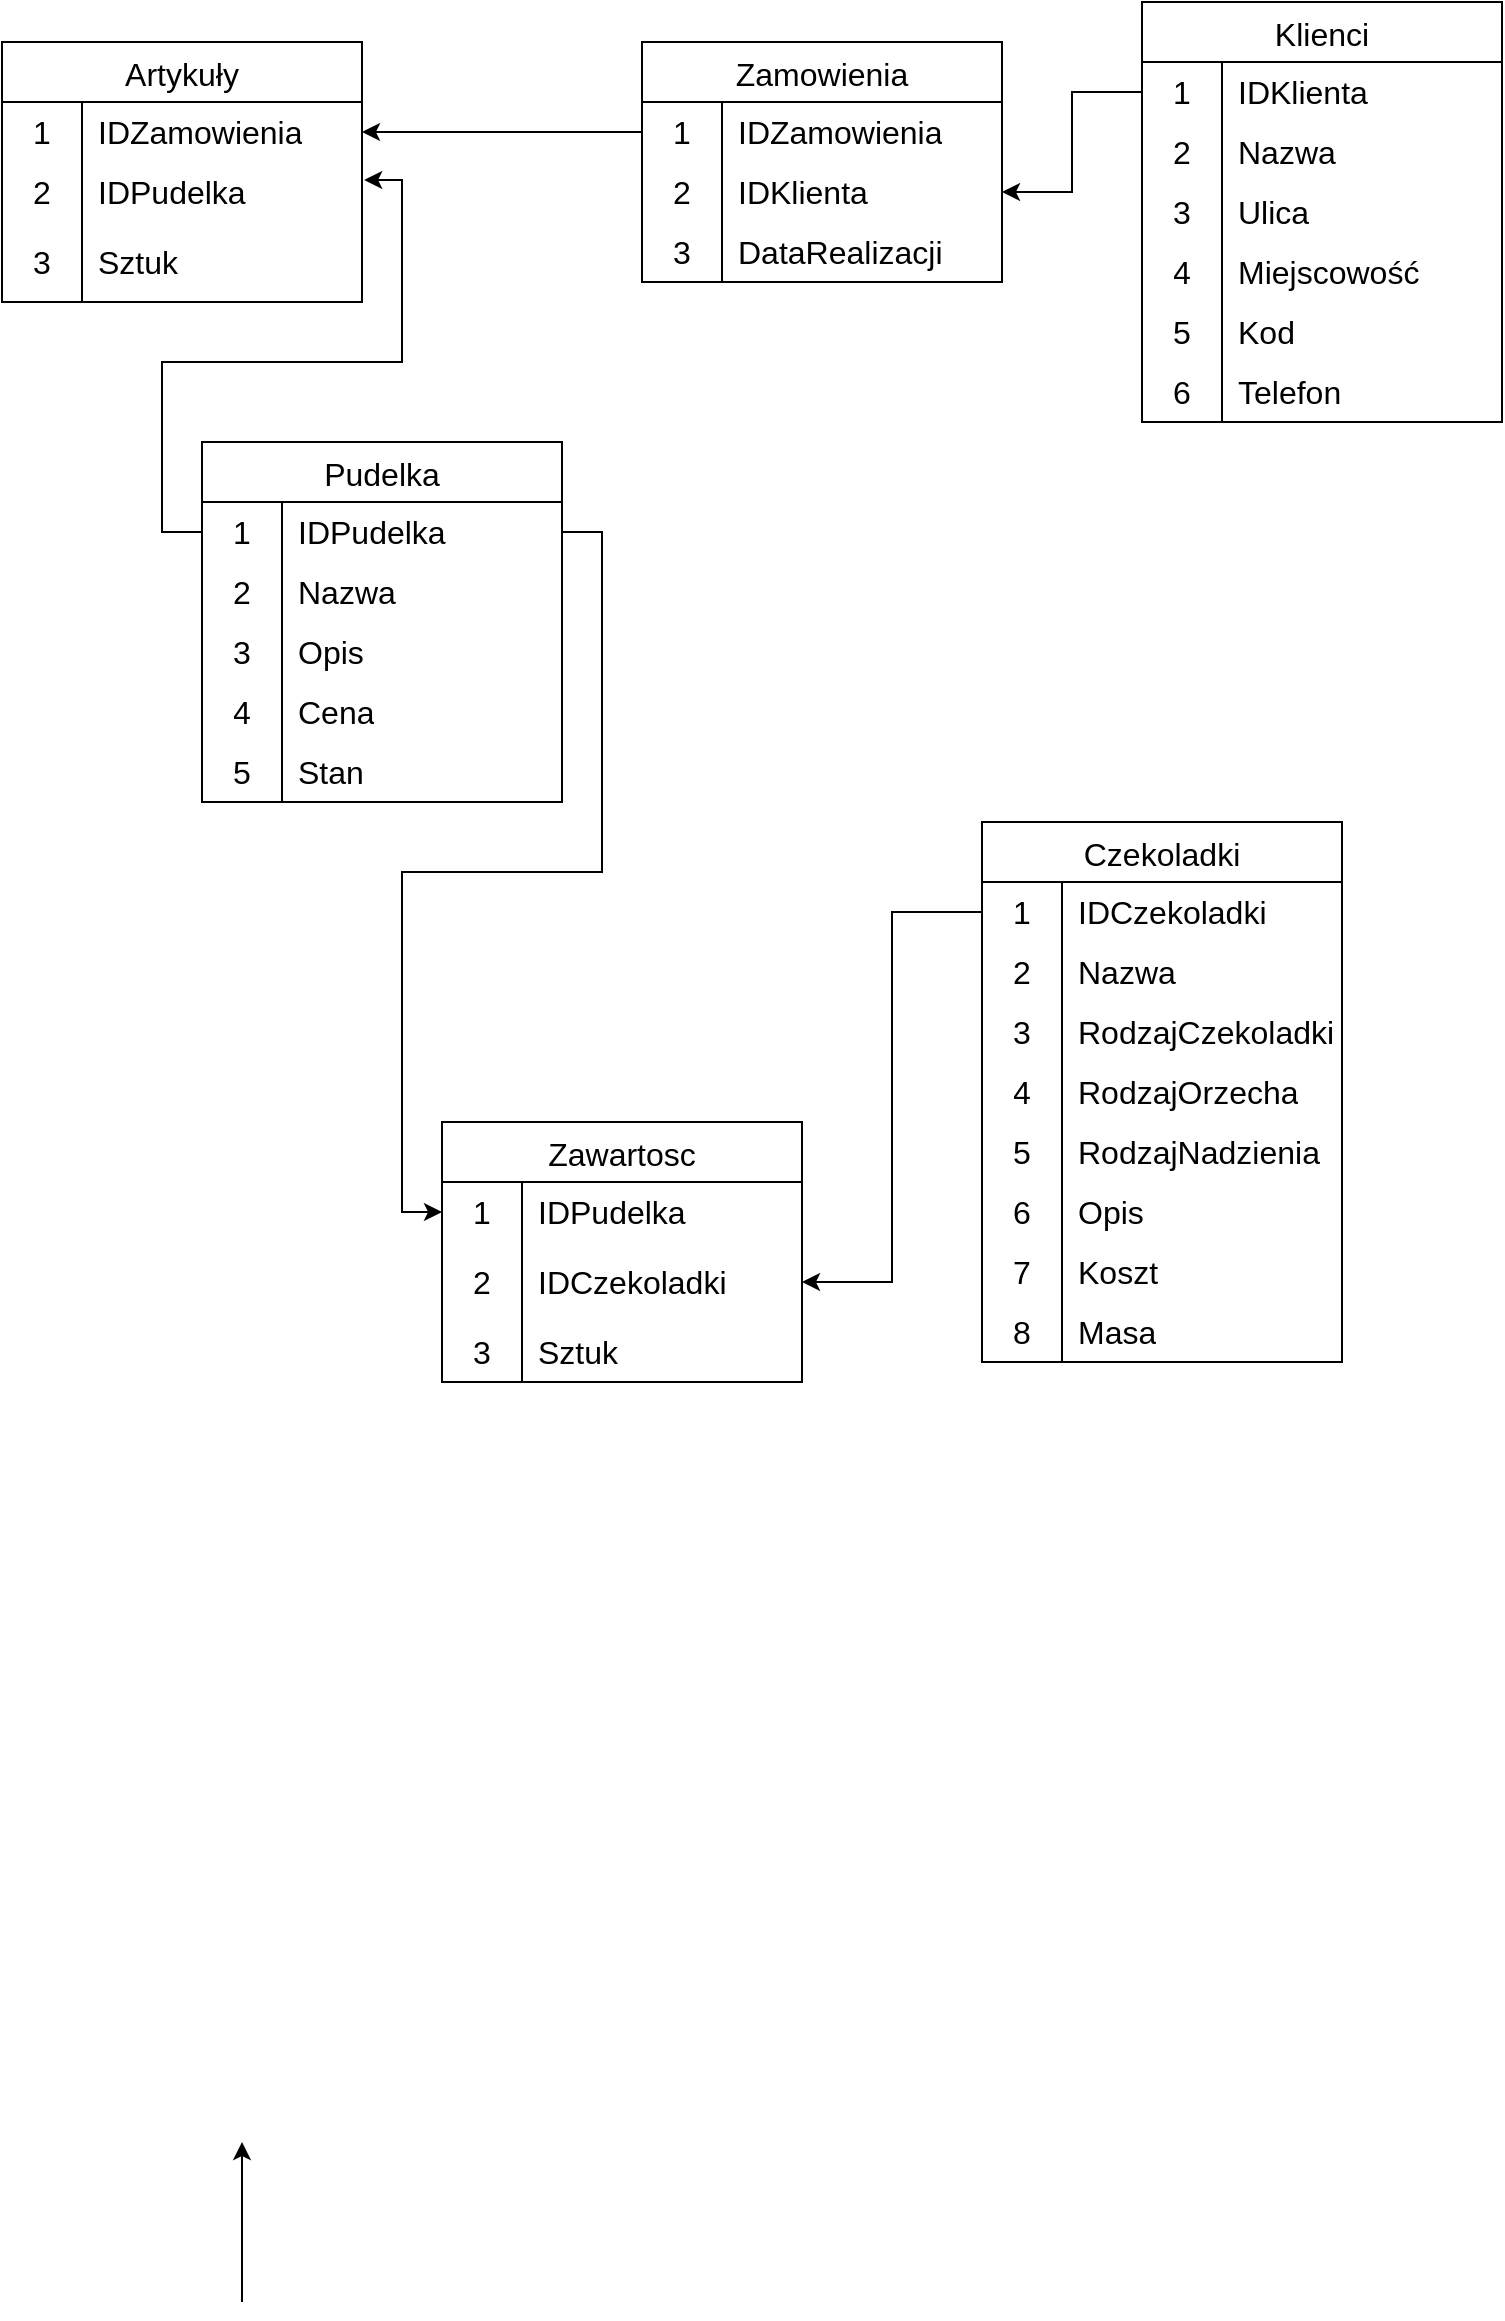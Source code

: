 <mxfile version="22.0.4" type="device">
  <diagram name="Strona-1" id="Djix0pDUNq-ERYl2Gvll">
    <mxGraphModel dx="1434" dy="1951" grid="1" gridSize="10" guides="1" tooltips="1" connect="1" arrows="1" fold="1" page="1" pageScale="1" pageWidth="827" pageHeight="1169" math="0" shadow="0">
      <root>
        <mxCell id="0" />
        <mxCell id="1" parent="0" />
        <mxCell id="g-p09Pw6jX6x4Bj4wMDQ-86" value="" style="edgeStyle=orthogonalEdgeStyle;rounded=0;orthogonalLoop=1;jettySize=auto;html=1;" parent="1" edge="1">
          <mxGeometry relative="1" as="geometry">
            <mxPoint x="140" as="sourcePoint" />
            <mxPoint x="140" y="-80" as="targetPoint" />
          </mxGeometry>
        </mxCell>
        <mxCell id="g-p09Pw6jX6x4Bj4wMDQ-139" value="Artykuły" style="shape=table;startSize=30;container=1;collapsible=0;childLayout=tableLayout;fixedRows=1;rowLines=0;fontStyle=0;strokeColor=default;fontSize=16;" parent="1" vertex="1">
          <mxGeometry x="20" y="-1130" width="180" height="130" as="geometry" />
        </mxCell>
        <mxCell id="g-p09Pw6jX6x4Bj4wMDQ-140" value="" style="shape=tableRow;horizontal=0;startSize=0;swimlaneHead=0;swimlaneBody=0;top=0;left=0;bottom=0;right=0;collapsible=0;dropTarget=0;fillColor=none;points=[[0,0.5],[1,0.5]];portConstraint=eastwest;strokeColor=inherit;fontSize=16;" parent="g-p09Pw6jX6x4Bj4wMDQ-139" vertex="1">
          <mxGeometry y="30" width="180" height="30" as="geometry" />
        </mxCell>
        <mxCell id="g-p09Pw6jX6x4Bj4wMDQ-141" value="1" style="shape=partialRectangle;html=1;whiteSpace=wrap;connectable=0;fillColor=none;top=0;left=0;bottom=0;right=0;overflow=hidden;pointerEvents=1;strokeColor=inherit;fontSize=16;" parent="g-p09Pw6jX6x4Bj4wMDQ-140" vertex="1">
          <mxGeometry width="40" height="30" as="geometry">
            <mxRectangle width="40" height="30" as="alternateBounds" />
          </mxGeometry>
        </mxCell>
        <mxCell id="g-p09Pw6jX6x4Bj4wMDQ-142" value="IDZamowienia" style="shape=partialRectangle;html=1;whiteSpace=wrap;connectable=0;fillColor=none;top=0;left=0;bottom=0;right=0;align=left;spacingLeft=6;overflow=hidden;strokeColor=inherit;fontSize=16;" parent="g-p09Pw6jX6x4Bj4wMDQ-140" vertex="1">
          <mxGeometry x="40" width="140" height="30" as="geometry">
            <mxRectangle width="140" height="30" as="alternateBounds" />
          </mxGeometry>
        </mxCell>
        <mxCell id="g-p09Pw6jX6x4Bj4wMDQ-143" value="" style="shape=tableRow;horizontal=0;startSize=0;swimlaneHead=0;swimlaneBody=0;top=0;left=0;bottom=0;right=0;collapsible=0;dropTarget=0;fillColor=none;points=[[0,0.5],[1,0.5]];portConstraint=eastwest;strokeColor=inherit;fontSize=16;" parent="g-p09Pw6jX6x4Bj4wMDQ-139" vertex="1">
          <mxGeometry y="60" width="180" height="30" as="geometry" />
        </mxCell>
        <mxCell id="g-p09Pw6jX6x4Bj4wMDQ-144" value="2" style="shape=partialRectangle;html=1;whiteSpace=wrap;connectable=0;fillColor=none;top=0;left=0;bottom=0;right=0;overflow=hidden;strokeColor=inherit;fontSize=16;" parent="g-p09Pw6jX6x4Bj4wMDQ-143" vertex="1">
          <mxGeometry width="40" height="30" as="geometry">
            <mxRectangle width="40" height="30" as="alternateBounds" />
          </mxGeometry>
        </mxCell>
        <mxCell id="g-p09Pw6jX6x4Bj4wMDQ-145" value="IDPudelka" style="shape=partialRectangle;html=1;whiteSpace=wrap;connectable=0;fillColor=none;top=0;left=0;bottom=0;right=0;align=left;spacingLeft=6;overflow=hidden;strokeColor=inherit;fontSize=16;" parent="g-p09Pw6jX6x4Bj4wMDQ-143" vertex="1">
          <mxGeometry x="40" width="140" height="30" as="geometry">
            <mxRectangle width="140" height="30" as="alternateBounds" />
          </mxGeometry>
        </mxCell>
        <mxCell id="g-p09Pw6jX6x4Bj4wMDQ-146" value="" style="shape=tableRow;horizontal=0;startSize=0;swimlaneHead=0;swimlaneBody=0;top=0;left=0;bottom=0;right=0;collapsible=0;dropTarget=0;fillColor=none;points=[[0,0.5],[1,0.5]];portConstraint=eastwest;strokeColor=inherit;fontSize=16;" parent="g-p09Pw6jX6x4Bj4wMDQ-139" vertex="1">
          <mxGeometry y="90" width="180" height="40" as="geometry" />
        </mxCell>
        <mxCell id="g-p09Pw6jX6x4Bj4wMDQ-147" value="3" style="shape=partialRectangle;html=1;whiteSpace=wrap;connectable=0;fillColor=none;top=0;left=0;bottom=0;right=0;overflow=hidden;strokeColor=inherit;fontSize=16;" parent="g-p09Pw6jX6x4Bj4wMDQ-146" vertex="1">
          <mxGeometry width="40" height="40" as="geometry">
            <mxRectangle width="40" height="40" as="alternateBounds" />
          </mxGeometry>
        </mxCell>
        <mxCell id="g-p09Pw6jX6x4Bj4wMDQ-148" value="Sztuk" style="shape=partialRectangle;html=1;whiteSpace=wrap;connectable=0;fillColor=none;top=0;left=0;bottom=0;right=0;align=left;spacingLeft=6;overflow=hidden;strokeColor=inherit;fontSize=16;" parent="g-p09Pw6jX6x4Bj4wMDQ-146" vertex="1">
          <mxGeometry x="40" width="140" height="40" as="geometry">
            <mxRectangle width="140" height="40" as="alternateBounds" />
          </mxGeometry>
        </mxCell>
        <mxCell id="g-p09Pw6jX6x4Bj4wMDQ-149" value="Zamowienia" style="shape=table;startSize=30;container=1;collapsible=0;childLayout=tableLayout;fixedRows=1;rowLines=0;fontStyle=0;strokeColor=default;fontSize=16;" parent="1" vertex="1">
          <mxGeometry x="340" y="-1130" width="180" height="120" as="geometry" />
        </mxCell>
        <mxCell id="g-p09Pw6jX6x4Bj4wMDQ-150" value="" style="shape=tableRow;horizontal=0;startSize=0;swimlaneHead=0;swimlaneBody=0;top=0;left=0;bottom=0;right=0;collapsible=0;dropTarget=0;fillColor=none;points=[[0,0.5],[1,0.5]];portConstraint=eastwest;strokeColor=inherit;fontSize=16;" parent="g-p09Pw6jX6x4Bj4wMDQ-149" vertex="1">
          <mxGeometry y="30" width="180" height="30" as="geometry" />
        </mxCell>
        <mxCell id="g-p09Pw6jX6x4Bj4wMDQ-151" value="1" style="shape=partialRectangle;html=1;whiteSpace=wrap;connectable=0;fillColor=none;top=0;left=0;bottom=0;right=0;overflow=hidden;pointerEvents=1;strokeColor=inherit;fontSize=16;" parent="g-p09Pw6jX6x4Bj4wMDQ-150" vertex="1">
          <mxGeometry width="40" height="30" as="geometry">
            <mxRectangle width="40" height="30" as="alternateBounds" />
          </mxGeometry>
        </mxCell>
        <mxCell id="g-p09Pw6jX6x4Bj4wMDQ-152" value="IDZamowienia" style="shape=partialRectangle;html=1;whiteSpace=wrap;connectable=0;fillColor=none;top=0;left=0;bottom=0;right=0;align=left;spacingLeft=6;overflow=hidden;strokeColor=inherit;fontSize=16;" parent="g-p09Pw6jX6x4Bj4wMDQ-150" vertex="1">
          <mxGeometry x="40" width="140" height="30" as="geometry">
            <mxRectangle width="140" height="30" as="alternateBounds" />
          </mxGeometry>
        </mxCell>
        <mxCell id="g-p09Pw6jX6x4Bj4wMDQ-153" value="" style="shape=tableRow;horizontal=0;startSize=0;swimlaneHead=0;swimlaneBody=0;top=0;left=0;bottom=0;right=0;collapsible=0;dropTarget=0;fillColor=none;points=[[0,0.5],[1,0.5]];portConstraint=eastwest;strokeColor=inherit;fontSize=16;" parent="g-p09Pw6jX6x4Bj4wMDQ-149" vertex="1">
          <mxGeometry y="60" width="180" height="30" as="geometry" />
        </mxCell>
        <mxCell id="g-p09Pw6jX6x4Bj4wMDQ-154" value="2" style="shape=partialRectangle;html=1;whiteSpace=wrap;connectable=0;fillColor=none;top=0;left=0;bottom=0;right=0;overflow=hidden;strokeColor=inherit;fontSize=16;" parent="g-p09Pw6jX6x4Bj4wMDQ-153" vertex="1">
          <mxGeometry width="40" height="30" as="geometry">
            <mxRectangle width="40" height="30" as="alternateBounds" />
          </mxGeometry>
        </mxCell>
        <mxCell id="g-p09Pw6jX6x4Bj4wMDQ-155" value="IDKlienta" style="shape=partialRectangle;html=1;whiteSpace=wrap;connectable=0;fillColor=none;top=0;left=0;bottom=0;right=0;align=left;spacingLeft=6;overflow=hidden;strokeColor=inherit;fontSize=16;" parent="g-p09Pw6jX6x4Bj4wMDQ-153" vertex="1">
          <mxGeometry x="40" width="140" height="30" as="geometry">
            <mxRectangle width="140" height="30" as="alternateBounds" />
          </mxGeometry>
        </mxCell>
        <mxCell id="g-p09Pw6jX6x4Bj4wMDQ-156" value="" style="shape=tableRow;horizontal=0;startSize=0;swimlaneHead=0;swimlaneBody=0;top=0;left=0;bottom=0;right=0;collapsible=0;dropTarget=0;fillColor=none;points=[[0,0.5],[1,0.5]];portConstraint=eastwest;strokeColor=inherit;fontSize=16;" parent="g-p09Pw6jX6x4Bj4wMDQ-149" vertex="1">
          <mxGeometry y="90" width="180" height="30" as="geometry" />
        </mxCell>
        <mxCell id="g-p09Pw6jX6x4Bj4wMDQ-157" value="3" style="shape=partialRectangle;html=1;whiteSpace=wrap;connectable=0;fillColor=none;top=0;left=0;bottom=0;right=0;overflow=hidden;strokeColor=inherit;fontSize=16;" parent="g-p09Pw6jX6x4Bj4wMDQ-156" vertex="1">
          <mxGeometry width="40" height="30" as="geometry">
            <mxRectangle width="40" height="30" as="alternateBounds" />
          </mxGeometry>
        </mxCell>
        <mxCell id="g-p09Pw6jX6x4Bj4wMDQ-158" value="DataRealizacji" style="shape=partialRectangle;html=1;whiteSpace=wrap;connectable=0;fillColor=none;top=0;left=0;bottom=0;right=0;align=left;spacingLeft=6;overflow=hidden;strokeColor=inherit;fontSize=16;" parent="g-p09Pw6jX6x4Bj4wMDQ-156" vertex="1">
          <mxGeometry x="40" width="140" height="30" as="geometry">
            <mxRectangle width="140" height="30" as="alternateBounds" />
          </mxGeometry>
        </mxCell>
        <mxCell id="g-p09Pw6jX6x4Bj4wMDQ-169" value="Pudelka" style="shape=table;startSize=30;container=1;collapsible=0;childLayout=tableLayout;fixedRows=1;rowLines=0;fontStyle=0;strokeColor=default;fontSize=16;" parent="1" vertex="1">
          <mxGeometry x="120" y="-930" width="180" height="180" as="geometry" />
        </mxCell>
        <mxCell id="g-p09Pw6jX6x4Bj4wMDQ-170" value="" style="shape=tableRow;horizontal=0;startSize=0;swimlaneHead=0;swimlaneBody=0;top=0;left=0;bottom=0;right=0;collapsible=0;dropTarget=0;fillColor=none;points=[[0,0.5],[1,0.5]];portConstraint=eastwest;strokeColor=inherit;fontSize=16;" parent="g-p09Pw6jX6x4Bj4wMDQ-169" vertex="1">
          <mxGeometry y="30" width="180" height="30" as="geometry" />
        </mxCell>
        <mxCell id="g-p09Pw6jX6x4Bj4wMDQ-171" value="1" style="shape=partialRectangle;html=1;whiteSpace=wrap;connectable=0;fillColor=none;top=0;left=0;bottom=0;right=0;overflow=hidden;pointerEvents=1;strokeColor=inherit;fontSize=16;" parent="g-p09Pw6jX6x4Bj4wMDQ-170" vertex="1">
          <mxGeometry width="40" height="30" as="geometry">
            <mxRectangle width="40" height="30" as="alternateBounds" />
          </mxGeometry>
        </mxCell>
        <mxCell id="g-p09Pw6jX6x4Bj4wMDQ-172" value="IDPudelka" style="shape=partialRectangle;html=1;whiteSpace=wrap;connectable=0;fillColor=none;top=0;left=0;bottom=0;right=0;align=left;spacingLeft=6;overflow=hidden;strokeColor=inherit;fontSize=16;" parent="g-p09Pw6jX6x4Bj4wMDQ-170" vertex="1">
          <mxGeometry x="40" width="140" height="30" as="geometry">
            <mxRectangle width="140" height="30" as="alternateBounds" />
          </mxGeometry>
        </mxCell>
        <mxCell id="g-p09Pw6jX6x4Bj4wMDQ-173" value="" style="shape=tableRow;horizontal=0;startSize=0;swimlaneHead=0;swimlaneBody=0;top=0;left=0;bottom=0;right=0;collapsible=0;dropTarget=0;fillColor=none;points=[[0,0.5],[1,0.5]];portConstraint=eastwest;strokeColor=inherit;fontSize=16;" parent="g-p09Pw6jX6x4Bj4wMDQ-169" vertex="1">
          <mxGeometry y="60" width="180" height="30" as="geometry" />
        </mxCell>
        <mxCell id="g-p09Pw6jX6x4Bj4wMDQ-174" value="2" style="shape=partialRectangle;html=1;whiteSpace=wrap;connectable=0;fillColor=none;top=0;left=0;bottom=0;right=0;overflow=hidden;strokeColor=inherit;fontSize=16;" parent="g-p09Pw6jX6x4Bj4wMDQ-173" vertex="1">
          <mxGeometry width="40" height="30" as="geometry">
            <mxRectangle width="40" height="30" as="alternateBounds" />
          </mxGeometry>
        </mxCell>
        <mxCell id="g-p09Pw6jX6x4Bj4wMDQ-175" value="Nazwa" style="shape=partialRectangle;html=1;whiteSpace=wrap;connectable=0;fillColor=none;top=0;left=0;bottom=0;right=0;align=left;spacingLeft=6;overflow=hidden;strokeColor=inherit;fontSize=16;" parent="g-p09Pw6jX6x4Bj4wMDQ-173" vertex="1">
          <mxGeometry x="40" width="140" height="30" as="geometry">
            <mxRectangle width="140" height="30" as="alternateBounds" />
          </mxGeometry>
        </mxCell>
        <mxCell id="g-p09Pw6jX6x4Bj4wMDQ-176" value="" style="shape=tableRow;horizontal=0;startSize=0;swimlaneHead=0;swimlaneBody=0;top=0;left=0;bottom=0;right=0;collapsible=0;dropTarget=0;fillColor=none;points=[[0,0.5],[1,0.5]];portConstraint=eastwest;strokeColor=inherit;fontSize=16;" parent="g-p09Pw6jX6x4Bj4wMDQ-169" vertex="1">
          <mxGeometry y="90" width="180" height="30" as="geometry" />
        </mxCell>
        <mxCell id="g-p09Pw6jX6x4Bj4wMDQ-177" value="3" style="shape=partialRectangle;html=1;whiteSpace=wrap;connectable=0;fillColor=none;top=0;left=0;bottom=0;right=0;overflow=hidden;strokeColor=inherit;fontSize=16;" parent="g-p09Pw6jX6x4Bj4wMDQ-176" vertex="1">
          <mxGeometry width="40" height="30" as="geometry">
            <mxRectangle width="40" height="30" as="alternateBounds" />
          </mxGeometry>
        </mxCell>
        <mxCell id="g-p09Pw6jX6x4Bj4wMDQ-178" value="Opis" style="shape=partialRectangle;html=1;whiteSpace=wrap;connectable=0;fillColor=none;top=0;left=0;bottom=0;right=0;align=left;spacingLeft=6;overflow=hidden;strokeColor=inherit;fontSize=16;" parent="g-p09Pw6jX6x4Bj4wMDQ-176" vertex="1">
          <mxGeometry x="40" width="140" height="30" as="geometry">
            <mxRectangle width="140" height="30" as="alternateBounds" />
          </mxGeometry>
        </mxCell>
        <mxCell id="g-p09Pw6jX6x4Bj4wMDQ-256" value="" style="shape=tableRow;horizontal=0;startSize=0;swimlaneHead=0;swimlaneBody=0;top=0;left=0;bottom=0;right=0;collapsible=0;dropTarget=0;fillColor=none;points=[[0,0.5],[1,0.5]];portConstraint=eastwest;strokeColor=inherit;fontSize=16;" parent="g-p09Pw6jX6x4Bj4wMDQ-169" vertex="1">
          <mxGeometry y="120" width="180" height="30" as="geometry" />
        </mxCell>
        <mxCell id="g-p09Pw6jX6x4Bj4wMDQ-257" value="4" style="shape=partialRectangle;html=1;whiteSpace=wrap;connectable=0;fillColor=none;top=0;left=0;bottom=0;right=0;overflow=hidden;strokeColor=inherit;fontSize=16;" parent="g-p09Pw6jX6x4Bj4wMDQ-256" vertex="1">
          <mxGeometry width="40" height="30" as="geometry">
            <mxRectangle width="40" height="30" as="alternateBounds" />
          </mxGeometry>
        </mxCell>
        <mxCell id="g-p09Pw6jX6x4Bj4wMDQ-258" value="Cena" style="shape=partialRectangle;html=1;whiteSpace=wrap;connectable=0;fillColor=none;top=0;left=0;bottom=0;right=0;align=left;spacingLeft=6;overflow=hidden;strokeColor=inherit;fontSize=16;" parent="g-p09Pw6jX6x4Bj4wMDQ-256" vertex="1">
          <mxGeometry x="40" width="140" height="30" as="geometry">
            <mxRectangle width="140" height="30" as="alternateBounds" />
          </mxGeometry>
        </mxCell>
        <mxCell id="g-p09Pw6jX6x4Bj4wMDQ-259" value="" style="shape=tableRow;horizontal=0;startSize=0;swimlaneHead=0;swimlaneBody=0;top=0;left=0;bottom=0;right=0;collapsible=0;dropTarget=0;fillColor=none;points=[[0,0.5],[1,0.5]];portConstraint=eastwest;strokeColor=inherit;fontSize=16;" parent="g-p09Pw6jX6x4Bj4wMDQ-169" vertex="1">
          <mxGeometry y="150" width="180" height="30" as="geometry" />
        </mxCell>
        <mxCell id="g-p09Pw6jX6x4Bj4wMDQ-260" value="5" style="shape=partialRectangle;html=1;whiteSpace=wrap;connectable=0;fillColor=none;top=0;left=0;bottom=0;right=0;overflow=hidden;strokeColor=inherit;fontSize=16;" parent="g-p09Pw6jX6x4Bj4wMDQ-259" vertex="1">
          <mxGeometry width="40" height="30" as="geometry">
            <mxRectangle width="40" height="30" as="alternateBounds" />
          </mxGeometry>
        </mxCell>
        <mxCell id="g-p09Pw6jX6x4Bj4wMDQ-261" value="Stan" style="shape=partialRectangle;html=1;whiteSpace=wrap;connectable=0;fillColor=none;top=0;left=0;bottom=0;right=0;align=left;spacingLeft=6;overflow=hidden;strokeColor=inherit;fontSize=16;" parent="g-p09Pw6jX6x4Bj4wMDQ-259" vertex="1">
          <mxGeometry x="40" width="140" height="30" as="geometry">
            <mxRectangle width="140" height="30" as="alternateBounds" />
          </mxGeometry>
        </mxCell>
        <mxCell id="g-p09Pw6jX6x4Bj4wMDQ-179" value="Zawartosc" style="shape=table;startSize=30;container=1;collapsible=0;childLayout=tableLayout;fixedRows=1;rowLines=0;fontStyle=0;strokeColor=default;fontSize=16;" parent="1" vertex="1">
          <mxGeometry x="240" y="-590" width="180" height="130" as="geometry" />
        </mxCell>
        <mxCell id="g-p09Pw6jX6x4Bj4wMDQ-180" value="" style="shape=tableRow;horizontal=0;startSize=0;swimlaneHead=0;swimlaneBody=0;top=0;left=0;bottom=0;right=0;collapsible=0;dropTarget=0;fillColor=none;points=[[0,0.5],[1,0.5]];portConstraint=eastwest;strokeColor=inherit;fontSize=16;" parent="g-p09Pw6jX6x4Bj4wMDQ-179" vertex="1">
          <mxGeometry y="30" width="180" height="30" as="geometry" />
        </mxCell>
        <mxCell id="g-p09Pw6jX6x4Bj4wMDQ-181" value="1" style="shape=partialRectangle;html=1;whiteSpace=wrap;connectable=0;fillColor=none;top=0;left=0;bottom=0;right=0;overflow=hidden;pointerEvents=1;strokeColor=inherit;fontSize=16;" parent="g-p09Pw6jX6x4Bj4wMDQ-180" vertex="1">
          <mxGeometry width="40" height="30" as="geometry">
            <mxRectangle width="40" height="30" as="alternateBounds" />
          </mxGeometry>
        </mxCell>
        <mxCell id="g-p09Pw6jX6x4Bj4wMDQ-182" value="IDPudelka" style="shape=partialRectangle;html=1;whiteSpace=wrap;connectable=0;fillColor=none;top=0;left=0;bottom=0;right=0;align=left;spacingLeft=6;overflow=hidden;strokeColor=inherit;fontSize=16;" parent="g-p09Pw6jX6x4Bj4wMDQ-180" vertex="1">
          <mxGeometry x="40" width="140" height="30" as="geometry">
            <mxRectangle width="140" height="30" as="alternateBounds" />
          </mxGeometry>
        </mxCell>
        <mxCell id="g-p09Pw6jX6x4Bj4wMDQ-183" value="" style="shape=tableRow;horizontal=0;startSize=0;swimlaneHead=0;swimlaneBody=0;top=0;left=0;bottom=0;right=0;collapsible=0;dropTarget=0;fillColor=none;points=[[0,0.5],[1,0.5]];portConstraint=eastwest;strokeColor=inherit;fontSize=16;" parent="g-p09Pw6jX6x4Bj4wMDQ-179" vertex="1">
          <mxGeometry y="60" width="180" height="40" as="geometry" />
        </mxCell>
        <mxCell id="g-p09Pw6jX6x4Bj4wMDQ-184" value="2" style="shape=partialRectangle;html=1;whiteSpace=wrap;connectable=0;fillColor=none;top=0;left=0;bottom=0;right=0;overflow=hidden;strokeColor=inherit;fontSize=16;" parent="g-p09Pw6jX6x4Bj4wMDQ-183" vertex="1">
          <mxGeometry width="40" height="40" as="geometry">
            <mxRectangle width="40" height="40" as="alternateBounds" />
          </mxGeometry>
        </mxCell>
        <mxCell id="g-p09Pw6jX6x4Bj4wMDQ-185" value="IDCzekoladki" style="shape=partialRectangle;html=1;whiteSpace=wrap;connectable=0;fillColor=none;top=0;left=0;bottom=0;right=0;align=left;spacingLeft=6;overflow=hidden;strokeColor=inherit;fontSize=16;" parent="g-p09Pw6jX6x4Bj4wMDQ-183" vertex="1">
          <mxGeometry x="40" width="140" height="40" as="geometry">
            <mxRectangle width="140" height="40" as="alternateBounds" />
          </mxGeometry>
        </mxCell>
        <mxCell id="g-p09Pw6jX6x4Bj4wMDQ-186" value="" style="shape=tableRow;horizontal=0;startSize=0;swimlaneHead=0;swimlaneBody=0;top=0;left=0;bottom=0;right=0;collapsible=0;dropTarget=0;fillColor=none;points=[[0,0.5],[1,0.5]];portConstraint=eastwest;strokeColor=inherit;fontSize=16;" parent="g-p09Pw6jX6x4Bj4wMDQ-179" vertex="1">
          <mxGeometry y="100" width="180" height="30" as="geometry" />
        </mxCell>
        <mxCell id="g-p09Pw6jX6x4Bj4wMDQ-187" value="3" style="shape=partialRectangle;html=1;whiteSpace=wrap;connectable=0;fillColor=none;top=0;left=0;bottom=0;right=0;overflow=hidden;strokeColor=inherit;fontSize=16;" parent="g-p09Pw6jX6x4Bj4wMDQ-186" vertex="1">
          <mxGeometry width="40" height="30" as="geometry">
            <mxRectangle width="40" height="30" as="alternateBounds" />
          </mxGeometry>
        </mxCell>
        <mxCell id="g-p09Pw6jX6x4Bj4wMDQ-188" value="Sztuk" style="shape=partialRectangle;html=1;whiteSpace=wrap;connectable=0;fillColor=none;top=0;left=0;bottom=0;right=0;align=left;spacingLeft=6;overflow=hidden;strokeColor=inherit;fontSize=16;" parent="g-p09Pw6jX6x4Bj4wMDQ-186" vertex="1">
          <mxGeometry x="40" width="140" height="30" as="geometry">
            <mxRectangle width="140" height="30" as="alternateBounds" />
          </mxGeometry>
        </mxCell>
        <mxCell id="g-p09Pw6jX6x4Bj4wMDQ-159" value="Klienci" style="shape=table;startSize=30;container=1;collapsible=0;childLayout=tableLayout;fixedRows=1;rowLines=0;fontStyle=0;strokeColor=default;fontSize=16;" parent="1" vertex="1">
          <mxGeometry x="590" y="-1150" width="180" height="210" as="geometry" />
        </mxCell>
        <mxCell id="g-p09Pw6jX6x4Bj4wMDQ-160" value="" style="shape=tableRow;horizontal=0;startSize=0;swimlaneHead=0;swimlaneBody=0;top=0;left=0;bottom=0;right=0;collapsible=0;dropTarget=0;fillColor=none;points=[[0,0.5],[1,0.5]];portConstraint=eastwest;strokeColor=inherit;fontSize=16;" parent="g-p09Pw6jX6x4Bj4wMDQ-159" vertex="1">
          <mxGeometry y="30" width="180" height="30" as="geometry" />
        </mxCell>
        <mxCell id="g-p09Pw6jX6x4Bj4wMDQ-161" value="1" style="shape=partialRectangle;html=1;whiteSpace=wrap;connectable=0;fillColor=none;top=0;left=0;bottom=0;right=0;overflow=hidden;pointerEvents=1;strokeColor=inherit;fontSize=16;" parent="g-p09Pw6jX6x4Bj4wMDQ-160" vertex="1">
          <mxGeometry width="40" height="30" as="geometry">
            <mxRectangle width="40" height="30" as="alternateBounds" />
          </mxGeometry>
        </mxCell>
        <mxCell id="g-p09Pw6jX6x4Bj4wMDQ-162" value="IDKlienta" style="shape=partialRectangle;html=1;whiteSpace=wrap;connectable=0;fillColor=none;top=0;left=0;bottom=0;right=0;align=left;spacingLeft=6;overflow=hidden;strokeColor=inherit;fontSize=16;" parent="g-p09Pw6jX6x4Bj4wMDQ-160" vertex="1">
          <mxGeometry x="40" width="140" height="30" as="geometry">
            <mxRectangle width="140" height="30" as="alternateBounds" />
          </mxGeometry>
        </mxCell>
        <mxCell id="g-p09Pw6jX6x4Bj4wMDQ-163" value="" style="shape=tableRow;horizontal=0;startSize=0;swimlaneHead=0;swimlaneBody=0;top=0;left=0;bottom=0;right=0;collapsible=0;dropTarget=0;fillColor=none;points=[[0,0.5],[1,0.5]];portConstraint=eastwest;strokeColor=inherit;fontSize=16;" parent="g-p09Pw6jX6x4Bj4wMDQ-159" vertex="1">
          <mxGeometry y="60" width="180" height="30" as="geometry" />
        </mxCell>
        <mxCell id="g-p09Pw6jX6x4Bj4wMDQ-164" value="2" style="shape=partialRectangle;html=1;whiteSpace=wrap;connectable=0;fillColor=none;top=0;left=0;bottom=0;right=0;overflow=hidden;strokeColor=inherit;fontSize=16;" parent="g-p09Pw6jX6x4Bj4wMDQ-163" vertex="1">
          <mxGeometry width="40" height="30" as="geometry">
            <mxRectangle width="40" height="30" as="alternateBounds" />
          </mxGeometry>
        </mxCell>
        <mxCell id="g-p09Pw6jX6x4Bj4wMDQ-165" value="Nazwa" style="shape=partialRectangle;html=1;whiteSpace=wrap;connectable=0;fillColor=none;top=0;left=0;bottom=0;right=0;align=left;spacingLeft=6;overflow=hidden;strokeColor=inherit;fontSize=16;" parent="g-p09Pw6jX6x4Bj4wMDQ-163" vertex="1">
          <mxGeometry x="40" width="140" height="30" as="geometry">
            <mxRectangle width="140" height="30" as="alternateBounds" />
          </mxGeometry>
        </mxCell>
        <mxCell id="g-p09Pw6jX6x4Bj4wMDQ-166" value="" style="shape=tableRow;horizontal=0;startSize=0;swimlaneHead=0;swimlaneBody=0;top=0;left=0;bottom=0;right=0;collapsible=0;dropTarget=0;fillColor=none;points=[[0,0.5],[1,0.5]];portConstraint=eastwest;strokeColor=inherit;fontSize=16;" parent="g-p09Pw6jX6x4Bj4wMDQ-159" vertex="1">
          <mxGeometry y="90" width="180" height="30" as="geometry" />
        </mxCell>
        <mxCell id="g-p09Pw6jX6x4Bj4wMDQ-167" value="3" style="shape=partialRectangle;html=1;whiteSpace=wrap;connectable=0;fillColor=none;top=0;left=0;bottom=0;right=0;overflow=hidden;strokeColor=inherit;fontSize=16;" parent="g-p09Pw6jX6x4Bj4wMDQ-166" vertex="1">
          <mxGeometry width="40" height="30" as="geometry">
            <mxRectangle width="40" height="30" as="alternateBounds" />
          </mxGeometry>
        </mxCell>
        <mxCell id="g-p09Pw6jX6x4Bj4wMDQ-168" value="Ulica" style="shape=partialRectangle;html=1;whiteSpace=wrap;connectable=0;fillColor=none;top=0;left=0;bottom=0;right=0;align=left;spacingLeft=6;overflow=hidden;strokeColor=inherit;fontSize=16;" parent="g-p09Pw6jX6x4Bj4wMDQ-166" vertex="1">
          <mxGeometry x="40" width="140" height="30" as="geometry">
            <mxRectangle width="140" height="30" as="alternateBounds" />
          </mxGeometry>
        </mxCell>
        <mxCell id="g-p09Pw6jX6x4Bj4wMDQ-277" value="" style="shape=tableRow;horizontal=0;startSize=0;swimlaneHead=0;swimlaneBody=0;top=0;left=0;bottom=0;right=0;collapsible=0;dropTarget=0;fillColor=none;points=[[0,0.5],[1,0.5]];portConstraint=eastwest;strokeColor=inherit;fontSize=16;" parent="g-p09Pw6jX6x4Bj4wMDQ-159" vertex="1">
          <mxGeometry y="120" width="180" height="30" as="geometry" />
        </mxCell>
        <mxCell id="g-p09Pw6jX6x4Bj4wMDQ-278" value="4" style="shape=partialRectangle;html=1;whiteSpace=wrap;connectable=0;fillColor=none;top=0;left=0;bottom=0;right=0;overflow=hidden;strokeColor=inherit;fontSize=16;" parent="g-p09Pw6jX6x4Bj4wMDQ-277" vertex="1">
          <mxGeometry width="40" height="30" as="geometry">
            <mxRectangle width="40" height="30" as="alternateBounds" />
          </mxGeometry>
        </mxCell>
        <mxCell id="g-p09Pw6jX6x4Bj4wMDQ-279" value="Miejscowość" style="shape=partialRectangle;html=1;whiteSpace=wrap;connectable=0;fillColor=none;top=0;left=0;bottom=0;right=0;align=left;spacingLeft=6;overflow=hidden;strokeColor=inherit;fontSize=16;" parent="g-p09Pw6jX6x4Bj4wMDQ-277" vertex="1">
          <mxGeometry x="40" width="140" height="30" as="geometry">
            <mxRectangle width="140" height="30" as="alternateBounds" />
          </mxGeometry>
        </mxCell>
        <mxCell id="g-p09Pw6jX6x4Bj4wMDQ-280" value="" style="shape=tableRow;horizontal=0;startSize=0;swimlaneHead=0;swimlaneBody=0;top=0;left=0;bottom=0;right=0;collapsible=0;dropTarget=0;fillColor=none;points=[[0,0.5],[1,0.5]];portConstraint=eastwest;strokeColor=inherit;fontSize=16;" parent="g-p09Pw6jX6x4Bj4wMDQ-159" vertex="1">
          <mxGeometry y="150" width="180" height="30" as="geometry" />
        </mxCell>
        <mxCell id="g-p09Pw6jX6x4Bj4wMDQ-281" value="5" style="shape=partialRectangle;html=1;whiteSpace=wrap;connectable=0;fillColor=none;top=0;left=0;bottom=0;right=0;overflow=hidden;strokeColor=inherit;fontSize=16;" parent="g-p09Pw6jX6x4Bj4wMDQ-280" vertex="1">
          <mxGeometry width="40" height="30" as="geometry">
            <mxRectangle width="40" height="30" as="alternateBounds" />
          </mxGeometry>
        </mxCell>
        <mxCell id="g-p09Pw6jX6x4Bj4wMDQ-282" value="Kod" style="shape=partialRectangle;html=1;whiteSpace=wrap;connectable=0;fillColor=none;top=0;left=0;bottom=0;right=0;align=left;spacingLeft=6;overflow=hidden;strokeColor=inherit;fontSize=16;" parent="g-p09Pw6jX6x4Bj4wMDQ-280" vertex="1">
          <mxGeometry x="40" width="140" height="30" as="geometry">
            <mxRectangle width="140" height="30" as="alternateBounds" />
          </mxGeometry>
        </mxCell>
        <mxCell id="g-p09Pw6jX6x4Bj4wMDQ-283" value="" style="shape=tableRow;horizontal=0;startSize=0;swimlaneHead=0;swimlaneBody=0;top=0;left=0;bottom=0;right=0;collapsible=0;dropTarget=0;fillColor=none;points=[[0,0.5],[1,0.5]];portConstraint=eastwest;strokeColor=inherit;fontSize=16;" parent="g-p09Pw6jX6x4Bj4wMDQ-159" vertex="1">
          <mxGeometry y="180" width="180" height="30" as="geometry" />
        </mxCell>
        <mxCell id="g-p09Pw6jX6x4Bj4wMDQ-284" value="6" style="shape=partialRectangle;html=1;whiteSpace=wrap;connectable=0;fillColor=none;top=0;left=0;bottom=0;right=0;overflow=hidden;strokeColor=inherit;fontSize=16;" parent="g-p09Pw6jX6x4Bj4wMDQ-283" vertex="1">
          <mxGeometry width="40" height="30" as="geometry">
            <mxRectangle width="40" height="30" as="alternateBounds" />
          </mxGeometry>
        </mxCell>
        <mxCell id="g-p09Pw6jX6x4Bj4wMDQ-285" value="Telefon" style="shape=partialRectangle;html=1;whiteSpace=wrap;connectable=0;fillColor=none;top=0;left=0;bottom=0;right=0;align=left;spacingLeft=6;overflow=hidden;strokeColor=inherit;fontSize=16;" parent="g-p09Pw6jX6x4Bj4wMDQ-283" vertex="1">
          <mxGeometry x="40" width="140" height="30" as="geometry">
            <mxRectangle width="140" height="30" as="alternateBounds" />
          </mxGeometry>
        </mxCell>
        <mxCell id="g-p09Pw6jX6x4Bj4wMDQ-291" style="edgeStyle=orthogonalEdgeStyle;rounded=0;orthogonalLoop=1;jettySize=auto;html=1;entryX=1.006;entryY=0.3;entryDx=0;entryDy=0;entryPerimeter=0;" parent="1" source="g-p09Pw6jX6x4Bj4wMDQ-170" target="g-p09Pw6jX6x4Bj4wMDQ-143" edge="1">
          <mxGeometry relative="1" as="geometry" />
        </mxCell>
        <mxCell id="g-p09Pw6jX6x4Bj4wMDQ-292" style="edgeStyle=orthogonalEdgeStyle;rounded=0;orthogonalLoop=1;jettySize=auto;html=1;exitX=0;exitY=0.5;exitDx=0;exitDy=0;entryX=1;entryY=0.5;entryDx=0;entryDy=0;" parent="1" source="g-p09Pw6jX6x4Bj4wMDQ-150" target="g-p09Pw6jX6x4Bj4wMDQ-140" edge="1">
          <mxGeometry relative="1" as="geometry" />
        </mxCell>
        <mxCell id="g-p09Pw6jX6x4Bj4wMDQ-293" style="edgeStyle=orthogonalEdgeStyle;rounded=0;orthogonalLoop=1;jettySize=auto;html=1;exitX=0;exitY=0.5;exitDx=0;exitDy=0;" parent="1" source="g-p09Pw6jX6x4Bj4wMDQ-160" target="g-p09Pw6jX6x4Bj4wMDQ-153" edge="1">
          <mxGeometry relative="1" as="geometry" />
        </mxCell>
        <mxCell id="g-p09Pw6jX6x4Bj4wMDQ-294" style="edgeStyle=orthogonalEdgeStyle;rounded=0;orthogonalLoop=1;jettySize=auto;html=1;exitX=1;exitY=0.5;exitDx=0;exitDy=0;" parent="1" source="g-p09Pw6jX6x4Bj4wMDQ-170" target="g-p09Pw6jX6x4Bj4wMDQ-180" edge="1">
          <mxGeometry relative="1" as="geometry" />
        </mxCell>
        <mxCell id="g-p09Pw6jX6x4Bj4wMDQ-295" style="edgeStyle=orthogonalEdgeStyle;rounded=0;orthogonalLoop=1;jettySize=auto;html=1;exitX=0;exitY=0.5;exitDx=0;exitDy=0;" parent="1" source="g-p09Pw6jX6x4Bj4wMDQ-194" target="g-p09Pw6jX6x4Bj4wMDQ-183" edge="1">
          <mxGeometry relative="1" as="geometry" />
        </mxCell>
        <mxCell id="g-p09Pw6jX6x4Bj4wMDQ-193" value="Czekoladki" style="shape=table;startSize=30;container=1;collapsible=0;childLayout=tableLayout;fixedRows=1;rowLines=0;fontStyle=0;strokeColor=default;fontSize=16;" parent="1" vertex="1">
          <mxGeometry x="510" y="-740" width="180" height="270" as="geometry" />
        </mxCell>
        <mxCell id="g-p09Pw6jX6x4Bj4wMDQ-194" value="" style="shape=tableRow;horizontal=0;startSize=0;swimlaneHead=0;swimlaneBody=0;top=0;left=0;bottom=0;right=0;collapsible=0;dropTarget=0;fillColor=none;points=[[0,0.5],[1,0.5]];portConstraint=eastwest;strokeColor=inherit;fontSize=16;" parent="g-p09Pw6jX6x4Bj4wMDQ-193" vertex="1">
          <mxGeometry y="30" width="180" height="30" as="geometry" />
        </mxCell>
        <mxCell id="g-p09Pw6jX6x4Bj4wMDQ-195" value="1" style="shape=partialRectangle;html=1;whiteSpace=wrap;connectable=0;fillColor=none;top=0;left=0;bottom=0;right=0;overflow=hidden;pointerEvents=1;strokeColor=inherit;fontSize=16;" parent="g-p09Pw6jX6x4Bj4wMDQ-194" vertex="1">
          <mxGeometry width="40" height="30" as="geometry">
            <mxRectangle width="40" height="30" as="alternateBounds" />
          </mxGeometry>
        </mxCell>
        <mxCell id="g-p09Pw6jX6x4Bj4wMDQ-196" value="IDCzekoladki" style="shape=partialRectangle;html=1;whiteSpace=wrap;connectable=0;fillColor=none;top=0;left=0;bottom=0;right=0;align=left;spacingLeft=6;overflow=hidden;strokeColor=inherit;fontSize=16;" parent="g-p09Pw6jX6x4Bj4wMDQ-194" vertex="1">
          <mxGeometry x="40" width="140" height="30" as="geometry">
            <mxRectangle width="140" height="30" as="alternateBounds" />
          </mxGeometry>
        </mxCell>
        <mxCell id="g-p09Pw6jX6x4Bj4wMDQ-197" value="" style="shape=tableRow;horizontal=0;startSize=0;swimlaneHead=0;swimlaneBody=0;top=0;left=0;bottom=0;right=0;collapsible=0;dropTarget=0;fillColor=none;points=[[0,0.5],[1,0.5]];portConstraint=eastwest;strokeColor=inherit;fontSize=16;" parent="g-p09Pw6jX6x4Bj4wMDQ-193" vertex="1">
          <mxGeometry y="60" width="180" height="30" as="geometry" />
        </mxCell>
        <mxCell id="g-p09Pw6jX6x4Bj4wMDQ-198" value="2" style="shape=partialRectangle;html=1;whiteSpace=wrap;connectable=0;fillColor=none;top=0;left=0;bottom=0;right=0;overflow=hidden;strokeColor=inherit;fontSize=16;" parent="g-p09Pw6jX6x4Bj4wMDQ-197" vertex="1">
          <mxGeometry width="40" height="30" as="geometry">
            <mxRectangle width="40" height="30" as="alternateBounds" />
          </mxGeometry>
        </mxCell>
        <mxCell id="g-p09Pw6jX6x4Bj4wMDQ-199" value="Nazwa" style="shape=partialRectangle;html=1;whiteSpace=wrap;connectable=0;fillColor=none;top=0;left=0;bottom=0;right=0;align=left;spacingLeft=6;overflow=hidden;strokeColor=inherit;fontSize=16;" parent="g-p09Pw6jX6x4Bj4wMDQ-197" vertex="1">
          <mxGeometry x="40" width="140" height="30" as="geometry">
            <mxRectangle width="140" height="30" as="alternateBounds" />
          </mxGeometry>
        </mxCell>
        <mxCell id="g-p09Pw6jX6x4Bj4wMDQ-200" value="" style="shape=tableRow;horizontal=0;startSize=0;swimlaneHead=0;swimlaneBody=0;top=0;left=0;bottom=0;right=0;collapsible=0;dropTarget=0;fillColor=none;points=[[0,0.5],[1,0.5]];portConstraint=eastwest;strokeColor=inherit;fontSize=16;" parent="g-p09Pw6jX6x4Bj4wMDQ-193" vertex="1">
          <mxGeometry y="90" width="180" height="30" as="geometry" />
        </mxCell>
        <mxCell id="g-p09Pw6jX6x4Bj4wMDQ-201" value="3" style="shape=partialRectangle;html=1;whiteSpace=wrap;connectable=0;fillColor=none;top=0;left=0;bottom=0;right=0;overflow=hidden;strokeColor=inherit;fontSize=16;" parent="g-p09Pw6jX6x4Bj4wMDQ-200" vertex="1">
          <mxGeometry width="40" height="30" as="geometry">
            <mxRectangle width="40" height="30" as="alternateBounds" />
          </mxGeometry>
        </mxCell>
        <mxCell id="g-p09Pw6jX6x4Bj4wMDQ-202" value="RodzajCzekoladki" style="shape=partialRectangle;html=1;whiteSpace=wrap;connectable=0;fillColor=none;top=0;left=0;bottom=0;right=0;align=left;spacingLeft=6;overflow=hidden;strokeColor=inherit;fontSize=16;" parent="g-p09Pw6jX6x4Bj4wMDQ-200" vertex="1">
          <mxGeometry x="40" width="140" height="30" as="geometry">
            <mxRectangle width="140" height="30" as="alternateBounds" />
          </mxGeometry>
        </mxCell>
        <mxCell id="g-p09Pw6jX6x4Bj4wMDQ-262" value="" style="shape=tableRow;horizontal=0;startSize=0;swimlaneHead=0;swimlaneBody=0;top=0;left=0;bottom=0;right=0;collapsible=0;dropTarget=0;fillColor=none;points=[[0,0.5],[1,0.5]];portConstraint=eastwest;strokeColor=inherit;fontSize=16;" parent="g-p09Pw6jX6x4Bj4wMDQ-193" vertex="1">
          <mxGeometry y="120" width="180" height="30" as="geometry" />
        </mxCell>
        <mxCell id="g-p09Pw6jX6x4Bj4wMDQ-263" value="4" style="shape=partialRectangle;html=1;whiteSpace=wrap;connectable=0;fillColor=none;top=0;left=0;bottom=0;right=0;overflow=hidden;strokeColor=inherit;fontSize=16;" parent="g-p09Pw6jX6x4Bj4wMDQ-262" vertex="1">
          <mxGeometry width="40" height="30" as="geometry">
            <mxRectangle width="40" height="30" as="alternateBounds" />
          </mxGeometry>
        </mxCell>
        <mxCell id="g-p09Pw6jX6x4Bj4wMDQ-264" value="RodzajOrzecha" style="shape=partialRectangle;html=1;whiteSpace=wrap;connectable=0;fillColor=none;top=0;left=0;bottom=0;right=0;align=left;spacingLeft=6;overflow=hidden;strokeColor=inherit;fontSize=16;" parent="g-p09Pw6jX6x4Bj4wMDQ-262" vertex="1">
          <mxGeometry x="40" width="140" height="30" as="geometry">
            <mxRectangle width="140" height="30" as="alternateBounds" />
          </mxGeometry>
        </mxCell>
        <mxCell id="g-p09Pw6jX6x4Bj4wMDQ-265" value="" style="shape=tableRow;horizontal=0;startSize=0;swimlaneHead=0;swimlaneBody=0;top=0;left=0;bottom=0;right=0;collapsible=0;dropTarget=0;fillColor=none;points=[[0,0.5],[1,0.5]];portConstraint=eastwest;strokeColor=inherit;fontSize=16;" parent="g-p09Pw6jX6x4Bj4wMDQ-193" vertex="1">
          <mxGeometry y="150" width="180" height="30" as="geometry" />
        </mxCell>
        <mxCell id="g-p09Pw6jX6x4Bj4wMDQ-266" value="5" style="shape=partialRectangle;html=1;whiteSpace=wrap;connectable=0;fillColor=none;top=0;left=0;bottom=0;right=0;overflow=hidden;strokeColor=inherit;fontSize=16;" parent="g-p09Pw6jX6x4Bj4wMDQ-265" vertex="1">
          <mxGeometry width="40" height="30" as="geometry">
            <mxRectangle width="40" height="30" as="alternateBounds" />
          </mxGeometry>
        </mxCell>
        <mxCell id="g-p09Pw6jX6x4Bj4wMDQ-267" value="RodzajNadzienia" style="shape=partialRectangle;html=1;whiteSpace=wrap;connectable=0;fillColor=none;top=0;left=0;bottom=0;right=0;align=left;spacingLeft=6;overflow=hidden;strokeColor=inherit;fontSize=16;" parent="g-p09Pw6jX6x4Bj4wMDQ-265" vertex="1">
          <mxGeometry x="40" width="140" height="30" as="geometry">
            <mxRectangle width="140" height="30" as="alternateBounds" />
          </mxGeometry>
        </mxCell>
        <mxCell id="g-p09Pw6jX6x4Bj4wMDQ-268" value="" style="shape=tableRow;horizontal=0;startSize=0;swimlaneHead=0;swimlaneBody=0;top=0;left=0;bottom=0;right=0;collapsible=0;dropTarget=0;fillColor=none;points=[[0,0.5],[1,0.5]];portConstraint=eastwest;strokeColor=inherit;fontSize=16;" parent="g-p09Pw6jX6x4Bj4wMDQ-193" vertex="1">
          <mxGeometry y="180" width="180" height="30" as="geometry" />
        </mxCell>
        <mxCell id="g-p09Pw6jX6x4Bj4wMDQ-269" value="6" style="shape=partialRectangle;html=1;whiteSpace=wrap;connectable=0;fillColor=none;top=0;left=0;bottom=0;right=0;overflow=hidden;strokeColor=inherit;fontSize=16;" parent="g-p09Pw6jX6x4Bj4wMDQ-268" vertex="1">
          <mxGeometry width="40" height="30" as="geometry">
            <mxRectangle width="40" height="30" as="alternateBounds" />
          </mxGeometry>
        </mxCell>
        <mxCell id="g-p09Pw6jX6x4Bj4wMDQ-270" value="Opis" style="shape=partialRectangle;html=1;whiteSpace=wrap;connectable=0;fillColor=none;top=0;left=0;bottom=0;right=0;align=left;spacingLeft=6;overflow=hidden;strokeColor=inherit;fontSize=16;" parent="g-p09Pw6jX6x4Bj4wMDQ-268" vertex="1">
          <mxGeometry x="40" width="140" height="30" as="geometry">
            <mxRectangle width="140" height="30" as="alternateBounds" />
          </mxGeometry>
        </mxCell>
        <mxCell id="g-p09Pw6jX6x4Bj4wMDQ-271" value="" style="shape=tableRow;horizontal=0;startSize=0;swimlaneHead=0;swimlaneBody=0;top=0;left=0;bottom=0;right=0;collapsible=0;dropTarget=0;fillColor=none;points=[[0,0.5],[1,0.5]];portConstraint=eastwest;strokeColor=inherit;fontSize=16;" parent="g-p09Pw6jX6x4Bj4wMDQ-193" vertex="1">
          <mxGeometry y="210" width="180" height="30" as="geometry" />
        </mxCell>
        <mxCell id="g-p09Pw6jX6x4Bj4wMDQ-272" value="7" style="shape=partialRectangle;html=1;whiteSpace=wrap;connectable=0;fillColor=none;top=0;left=0;bottom=0;right=0;overflow=hidden;strokeColor=inherit;fontSize=16;" parent="g-p09Pw6jX6x4Bj4wMDQ-271" vertex="1">
          <mxGeometry width="40" height="30" as="geometry">
            <mxRectangle width="40" height="30" as="alternateBounds" />
          </mxGeometry>
        </mxCell>
        <mxCell id="g-p09Pw6jX6x4Bj4wMDQ-273" value="Koszt" style="shape=partialRectangle;html=1;whiteSpace=wrap;connectable=0;fillColor=none;top=0;left=0;bottom=0;right=0;align=left;spacingLeft=6;overflow=hidden;strokeColor=inherit;fontSize=16;" parent="g-p09Pw6jX6x4Bj4wMDQ-271" vertex="1">
          <mxGeometry x="40" width="140" height="30" as="geometry">
            <mxRectangle width="140" height="30" as="alternateBounds" />
          </mxGeometry>
        </mxCell>
        <mxCell id="g-p09Pw6jX6x4Bj4wMDQ-274" value="" style="shape=tableRow;horizontal=0;startSize=0;swimlaneHead=0;swimlaneBody=0;top=0;left=0;bottom=0;right=0;collapsible=0;dropTarget=0;fillColor=none;points=[[0,0.5],[1,0.5]];portConstraint=eastwest;strokeColor=inherit;fontSize=16;" parent="g-p09Pw6jX6x4Bj4wMDQ-193" vertex="1">
          <mxGeometry y="240" width="180" height="30" as="geometry" />
        </mxCell>
        <mxCell id="g-p09Pw6jX6x4Bj4wMDQ-275" value="8" style="shape=partialRectangle;html=1;whiteSpace=wrap;connectable=0;fillColor=none;top=0;left=0;bottom=0;right=0;overflow=hidden;strokeColor=inherit;fontSize=16;" parent="g-p09Pw6jX6x4Bj4wMDQ-274" vertex="1">
          <mxGeometry width="40" height="30" as="geometry">
            <mxRectangle width="40" height="30" as="alternateBounds" />
          </mxGeometry>
        </mxCell>
        <mxCell id="g-p09Pw6jX6x4Bj4wMDQ-276" value="Masa" style="shape=partialRectangle;html=1;whiteSpace=wrap;connectable=0;fillColor=none;top=0;left=0;bottom=0;right=0;align=left;spacingLeft=6;overflow=hidden;strokeColor=inherit;fontSize=16;" parent="g-p09Pw6jX6x4Bj4wMDQ-274" vertex="1">
          <mxGeometry x="40" width="140" height="30" as="geometry">
            <mxRectangle width="140" height="30" as="alternateBounds" />
          </mxGeometry>
        </mxCell>
      </root>
    </mxGraphModel>
  </diagram>
</mxfile>
